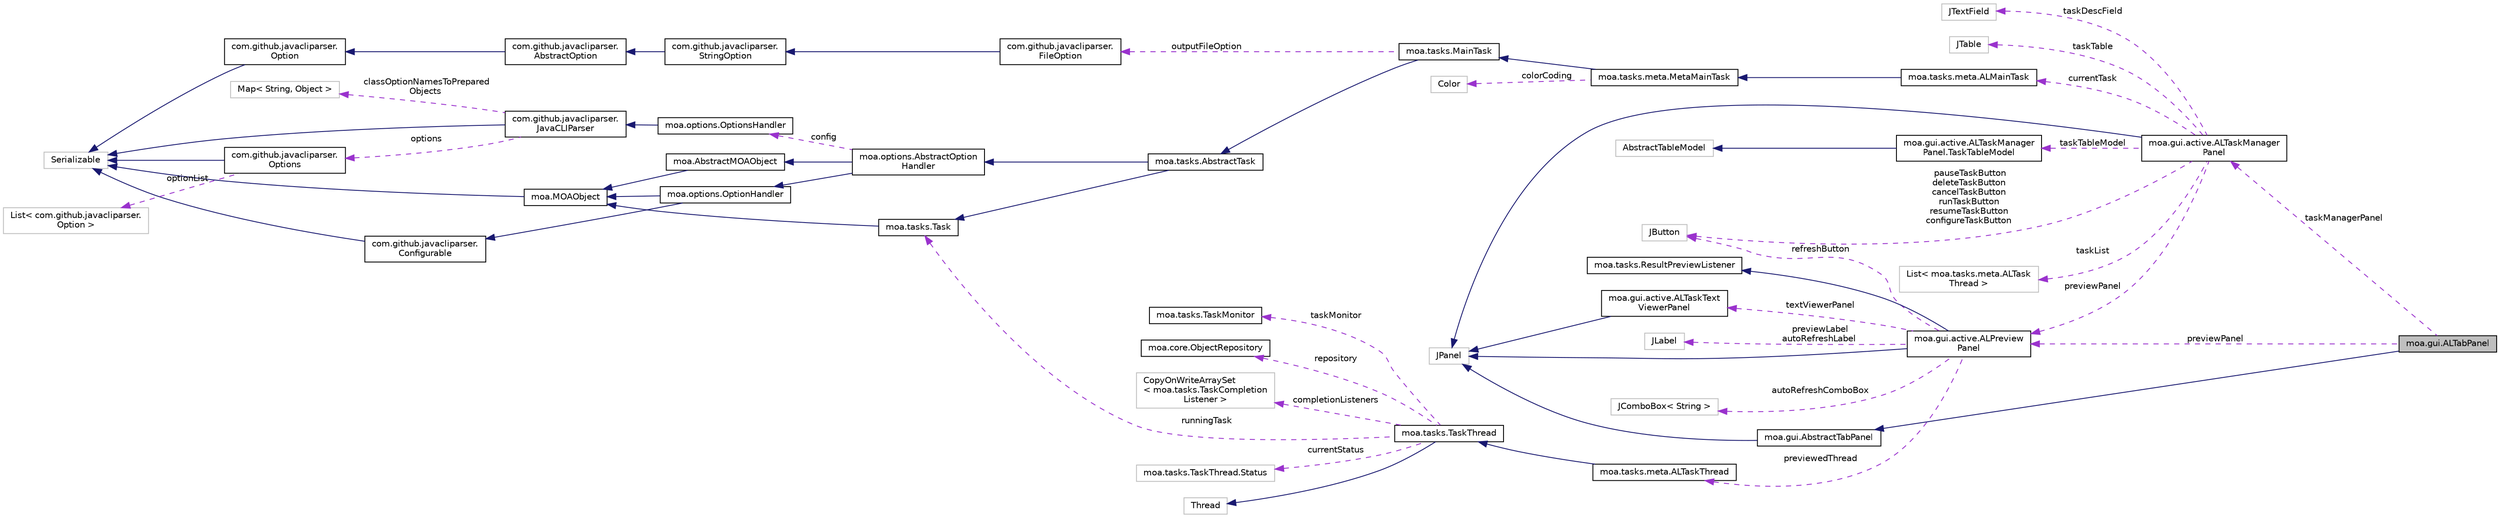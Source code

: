 digraph "moa.gui.ALTabPanel"
{
 // LATEX_PDF_SIZE
  edge [fontname="Helvetica",fontsize="10",labelfontname="Helvetica",labelfontsize="10"];
  node [fontname="Helvetica",fontsize="10",shape=record];
  rankdir="LR";
  Node1 [label="moa.gui.ALTabPanel",height=0.2,width=0.4,color="black", fillcolor="grey75", style="filled", fontcolor="black",tooltip=" "];
  Node2 -> Node1 [dir="back",color="midnightblue",fontsize="10",style="solid"];
  Node2 [label="moa.gui.AbstractTabPanel",height=0.2,width=0.4,color="black", fillcolor="white", style="filled",URL="$classmoa_1_1gui_1_1_abstract_tab_panel.html",tooltip=" "];
  Node3 -> Node2 [dir="back",color="midnightblue",fontsize="10",style="solid"];
  Node3 [label="JPanel",height=0.2,width=0.4,color="grey75", fillcolor="white", style="filled",tooltip=" "];
  Node4 -> Node1 [dir="back",color="darkorchid3",fontsize="10",style="dashed",label=" taskManagerPanel" ];
  Node4 [label="moa.gui.active.ALTaskManager\lPanel",height=0.2,width=0.4,color="black", fillcolor="white", style="filled",URL="$classmoa_1_1gui_1_1active_1_1_a_l_task_manager_panel.html",tooltip=" "];
  Node3 -> Node4 [dir="back",color="midnightblue",fontsize="10",style="solid"];
  Node5 -> Node4 [dir="back",color="darkorchid3",fontsize="10",style="dashed",label=" taskTableModel" ];
  Node5 [label="moa.gui.active.ALTaskManager\lPanel.TaskTableModel",height=0.2,width=0.4,color="black", fillcolor="white", style="filled",URL="$classmoa_1_1gui_1_1active_1_1_a_l_task_manager_panel_1_1_task_table_model.html",tooltip=" "];
  Node6 -> Node5 [dir="back",color="midnightblue",fontsize="10",style="solid"];
  Node6 [label="AbstractTableModel",height=0.2,width=0.4,color="grey75", fillcolor="white", style="filled",tooltip=" "];
  Node7 -> Node4 [dir="back",color="darkorchid3",fontsize="10",style="dashed",label=" pauseTaskButton\ndeleteTaskButton\ncancelTaskButton\nrunTaskButton\nresumeTaskButton\nconfigureTaskButton" ];
  Node7 [label="JButton",height=0.2,width=0.4,color="grey75", fillcolor="white", style="filled",tooltip=" "];
  Node8 -> Node4 [dir="back",color="darkorchid3",fontsize="10",style="dashed",label=" taskDescField" ];
  Node8 [label="JTextField",height=0.2,width=0.4,color="grey75", fillcolor="white", style="filled",tooltip=" "];
  Node9 -> Node4 [dir="back",color="darkorchid3",fontsize="10",style="dashed",label=" taskTable" ];
  Node9 [label="JTable",height=0.2,width=0.4,color="grey75", fillcolor="white", style="filled",tooltip=" "];
  Node10 -> Node4 [dir="back",color="darkorchid3",fontsize="10",style="dashed",label=" currentTask" ];
  Node10 [label="moa.tasks.meta.ALMainTask",height=0.2,width=0.4,color="black", fillcolor="white", style="filled",URL="$classmoa_1_1tasks_1_1meta_1_1_a_l_main_task.html",tooltip=" "];
  Node11 -> Node10 [dir="back",color="midnightblue",fontsize="10",style="solid"];
  Node11 [label="moa.tasks.meta.MetaMainTask",height=0.2,width=0.4,color="black", fillcolor="white", style="filled",URL="$classmoa_1_1tasks_1_1meta_1_1_meta_main_task.html",tooltip=" "];
  Node12 -> Node11 [dir="back",color="midnightblue",fontsize="10",style="solid"];
  Node12 [label="moa.tasks.MainTask",height=0.2,width=0.4,color="black", fillcolor="white", style="filled",URL="$classmoa_1_1tasks_1_1_main_task.html",tooltip=" "];
  Node13 -> Node12 [dir="back",color="midnightblue",fontsize="10",style="solid"];
  Node13 [label="moa.tasks.AbstractTask",height=0.2,width=0.4,color="black", fillcolor="white", style="filled",URL="$classmoa_1_1tasks_1_1_abstract_task.html",tooltip=" "];
  Node14 -> Node13 [dir="back",color="midnightblue",fontsize="10",style="solid"];
  Node14 [label="moa.options.AbstractOption\lHandler",height=0.2,width=0.4,color="black", fillcolor="white", style="filled",URL="$classmoa_1_1options_1_1_abstract_option_handler.html",tooltip=" "];
  Node15 -> Node14 [dir="back",color="midnightblue",fontsize="10",style="solid"];
  Node15 [label="moa.AbstractMOAObject",height=0.2,width=0.4,color="black", fillcolor="white", style="filled",URL="$classmoa_1_1_abstract_m_o_a_object.html",tooltip=" "];
  Node16 -> Node15 [dir="back",color="midnightblue",fontsize="10",style="solid"];
  Node16 [label="moa.MOAObject",height=0.2,width=0.4,color="black", fillcolor="white", style="filled",URL="$interfacemoa_1_1_m_o_a_object.html",tooltip=" "];
  Node17 -> Node16 [dir="back",color="midnightblue",fontsize="10",style="solid"];
  Node17 [label="Serializable",height=0.2,width=0.4,color="grey75", fillcolor="white", style="filled",tooltip=" "];
  Node18 -> Node14 [dir="back",color="midnightblue",fontsize="10",style="solid"];
  Node18 [label="moa.options.OptionHandler",height=0.2,width=0.4,color="black", fillcolor="white", style="filled",URL="$interfacemoa_1_1options_1_1_option_handler.html",tooltip=" "];
  Node16 -> Node18 [dir="back",color="midnightblue",fontsize="10",style="solid"];
  Node19 -> Node18 [dir="back",color="midnightblue",fontsize="10",style="solid"];
  Node19 [label="com.github.javacliparser.\lConfigurable",height=0.2,width=0.4,color="black", fillcolor="white", style="filled",URL="$interfacecom_1_1github_1_1javacliparser_1_1_configurable.html",tooltip=" "];
  Node17 -> Node19 [dir="back",color="midnightblue",fontsize="10",style="solid"];
  Node20 -> Node14 [dir="back",color="darkorchid3",fontsize="10",style="dashed",label=" config" ];
  Node20 [label="moa.options.OptionsHandler",height=0.2,width=0.4,color="black", fillcolor="white", style="filled",URL="$classmoa_1_1options_1_1_options_handler.html",tooltip=" "];
  Node21 -> Node20 [dir="back",color="midnightblue",fontsize="10",style="solid"];
  Node21 [label="com.github.javacliparser.\lJavaCLIParser",height=0.2,width=0.4,color="black", fillcolor="white", style="filled",URL="$classcom_1_1github_1_1javacliparser_1_1_java_c_l_i_parser.html",tooltip=" "];
  Node17 -> Node21 [dir="back",color="midnightblue",fontsize="10",style="solid"];
  Node22 -> Node21 [dir="back",color="darkorchid3",fontsize="10",style="dashed",label=" options" ];
  Node22 [label="com.github.javacliparser.\lOptions",height=0.2,width=0.4,color="black", fillcolor="white", style="filled",URL="$classcom_1_1github_1_1javacliparser_1_1_options.html",tooltip=" "];
  Node17 -> Node22 [dir="back",color="midnightblue",fontsize="10",style="solid"];
  Node23 -> Node22 [dir="back",color="darkorchid3",fontsize="10",style="dashed",label=" optionList" ];
  Node23 [label="List\< com.github.javacliparser.\lOption \>",height=0.2,width=0.4,color="grey75", fillcolor="white", style="filled",tooltip=" "];
  Node24 -> Node21 [dir="back",color="darkorchid3",fontsize="10",style="dashed",label=" classOptionNamesToPrepared\lObjects" ];
  Node24 [label="Map\< String, Object \>",height=0.2,width=0.4,color="grey75", fillcolor="white", style="filled",tooltip=" "];
  Node25 -> Node13 [dir="back",color="midnightblue",fontsize="10",style="solid"];
  Node25 [label="moa.tasks.Task",height=0.2,width=0.4,color="black", fillcolor="white", style="filled",URL="$interfacemoa_1_1tasks_1_1_task.html",tooltip=" "];
  Node16 -> Node25 [dir="back",color="midnightblue",fontsize="10",style="solid"];
  Node26 -> Node12 [dir="back",color="darkorchid3",fontsize="10",style="dashed",label=" outputFileOption" ];
  Node26 [label="com.github.javacliparser.\lFileOption",height=0.2,width=0.4,color="black", fillcolor="white", style="filled",URL="$classcom_1_1github_1_1javacliparser_1_1_file_option.html",tooltip=" "];
  Node27 -> Node26 [dir="back",color="midnightblue",fontsize="10",style="solid"];
  Node27 [label="com.github.javacliparser.\lStringOption",height=0.2,width=0.4,color="black", fillcolor="white", style="filled",URL="$classcom_1_1github_1_1javacliparser_1_1_string_option.html",tooltip=" "];
  Node28 -> Node27 [dir="back",color="midnightblue",fontsize="10",style="solid"];
  Node28 [label="com.github.javacliparser.\lAbstractOption",height=0.2,width=0.4,color="black", fillcolor="white", style="filled",URL="$classcom_1_1github_1_1javacliparser_1_1_abstract_option.html",tooltip=" "];
  Node29 -> Node28 [dir="back",color="midnightblue",fontsize="10",style="solid"];
  Node29 [label="com.github.javacliparser.\lOption",height=0.2,width=0.4,color="black", fillcolor="white", style="filled",URL="$interfacecom_1_1github_1_1javacliparser_1_1_option.html",tooltip=" "];
  Node17 -> Node29 [dir="back",color="midnightblue",fontsize="10",style="solid"];
  Node30 -> Node11 [dir="back",color="darkorchid3",fontsize="10",style="dashed",label=" colorCoding" ];
  Node30 [label="Color",height=0.2,width=0.4,color="grey75", fillcolor="white", style="filled",tooltip=" "];
  Node31 -> Node4 [dir="back",color="darkorchid3",fontsize="10",style="dashed",label=" previewPanel" ];
  Node31 [label="moa.gui.active.ALPreview\lPanel",height=0.2,width=0.4,color="black", fillcolor="white", style="filled",URL="$classmoa_1_1gui_1_1active_1_1_a_l_preview_panel.html",tooltip=" "];
  Node3 -> Node31 [dir="back",color="midnightblue",fontsize="10",style="solid"];
  Node32 -> Node31 [dir="back",color="midnightblue",fontsize="10",style="solid"];
  Node32 [label="moa.tasks.ResultPreviewListener",height=0.2,width=0.4,color="black", fillcolor="white", style="filled",URL="$interfacemoa_1_1tasks_1_1_result_preview_listener.html",tooltip=" "];
  Node7 -> Node31 [dir="back",color="darkorchid3",fontsize="10",style="dashed",label=" refreshButton" ];
  Node33 -> Node31 [dir="back",color="darkorchid3",fontsize="10",style="dashed",label=" textViewerPanel" ];
  Node33 [label="moa.gui.active.ALTaskText\lViewerPanel",height=0.2,width=0.4,color="black", fillcolor="white", style="filled",URL="$classmoa_1_1gui_1_1active_1_1_a_l_task_text_viewer_panel.html",tooltip=" "];
  Node3 -> Node33 [dir="back",color="midnightblue",fontsize="10",style="solid"];
  Node34 -> Node31 [dir="back",color="darkorchid3",fontsize="10",style="dashed",label=" previewedThread" ];
  Node34 [label="moa.tasks.meta.ALTaskThread",height=0.2,width=0.4,color="black", fillcolor="white", style="filled",URL="$classmoa_1_1tasks_1_1meta_1_1_a_l_task_thread.html",tooltip=" "];
  Node35 -> Node34 [dir="back",color="midnightblue",fontsize="10",style="solid"];
  Node35 [label="moa.tasks.TaskThread",height=0.2,width=0.4,color="black", fillcolor="white", style="filled",URL="$classmoa_1_1tasks_1_1_task_thread.html",tooltip=" "];
  Node36 -> Node35 [dir="back",color="midnightblue",fontsize="10",style="solid"];
  Node36 [label="Thread",height=0.2,width=0.4,color="grey75", fillcolor="white", style="filled",tooltip=" "];
  Node37 -> Node35 [dir="back",color="darkorchid3",fontsize="10",style="dashed",label=" taskMonitor" ];
  Node37 [label="moa.tasks.TaskMonitor",height=0.2,width=0.4,color="black", fillcolor="white", style="filled",URL="$interfacemoa_1_1tasks_1_1_task_monitor.html",tooltip=" "];
  Node38 -> Node35 [dir="back",color="darkorchid3",fontsize="10",style="dashed",label=" repository" ];
  Node38 [label="moa.core.ObjectRepository",height=0.2,width=0.4,color="black", fillcolor="white", style="filled",URL="$interfacemoa_1_1core_1_1_object_repository.html",tooltip=" "];
  Node39 -> Node35 [dir="back",color="darkorchid3",fontsize="10",style="dashed",label=" completionListeners" ];
  Node39 [label="CopyOnWriteArraySet\l\< moa.tasks.TaskCompletion\lListener \>",height=0.2,width=0.4,color="grey75", fillcolor="white", style="filled",tooltip=" "];
  Node40 -> Node35 [dir="back",color="darkorchid3",fontsize="10",style="dashed",label=" currentStatus" ];
  Node40 [label="moa.tasks.TaskThread.Status",height=0.2,width=0.4,color="grey75", fillcolor="white", style="filled",tooltip=" "];
  Node25 -> Node35 [dir="back",color="darkorchid3",fontsize="10",style="dashed",label=" runningTask" ];
  Node41 -> Node31 [dir="back",color="darkorchid3",fontsize="10",style="dashed",label=" autoRefreshComboBox" ];
  Node41 [label="JComboBox\< String \>",height=0.2,width=0.4,color="grey75", fillcolor="white", style="filled",tooltip=" "];
  Node42 -> Node31 [dir="back",color="darkorchid3",fontsize="10",style="dashed",label=" previewLabel\nautoRefreshLabel" ];
  Node42 [label="JLabel",height=0.2,width=0.4,color="grey75", fillcolor="white", style="filled",tooltip=" "];
  Node43 -> Node4 [dir="back",color="darkorchid3",fontsize="10",style="dashed",label=" taskList" ];
  Node43 [label="List\< moa.tasks.meta.ALTask\lThread \>",height=0.2,width=0.4,color="grey75", fillcolor="white", style="filled",tooltip=" "];
  Node31 -> Node1 [dir="back",color="darkorchid3",fontsize="10",style="dashed",label=" previewPanel" ];
}
